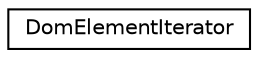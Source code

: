 digraph G
{
  edge [fontname="Helvetica",fontsize="10",labelfontname="Helvetica",labelfontsize="10"];
  node [fontname="Helvetica",fontsize="10",shape=record];
  rankdir=LR;
  Node1 [label="DomElementIterator",height=0.2,width=0.4,color="black", fillcolor="white", style="filled",URL="$classDomElementIterator.html"];
}
